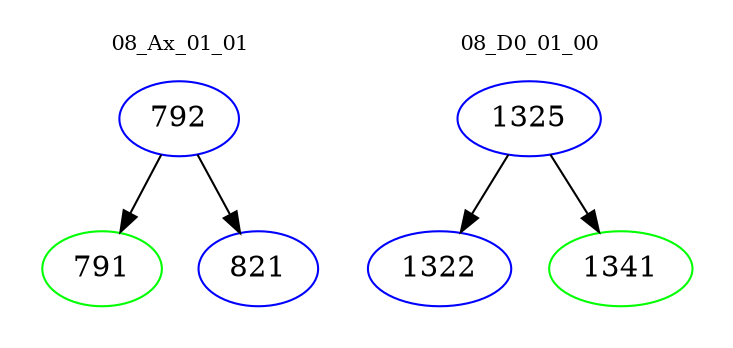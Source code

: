 digraph{
subgraph cluster_0 {
color = white
label = "08_Ax_01_01";
fontsize=10;
T0_792 [label="792", color="blue"]
T0_792 -> T0_791 [color="black"]
T0_791 [label="791", color="green"]
T0_792 -> T0_821 [color="black"]
T0_821 [label="821", color="blue"]
}
subgraph cluster_1 {
color = white
label = "08_D0_01_00";
fontsize=10;
T1_1325 [label="1325", color="blue"]
T1_1325 -> T1_1322 [color="black"]
T1_1322 [label="1322", color="blue"]
T1_1325 -> T1_1341 [color="black"]
T1_1341 [label="1341", color="green"]
}
}
